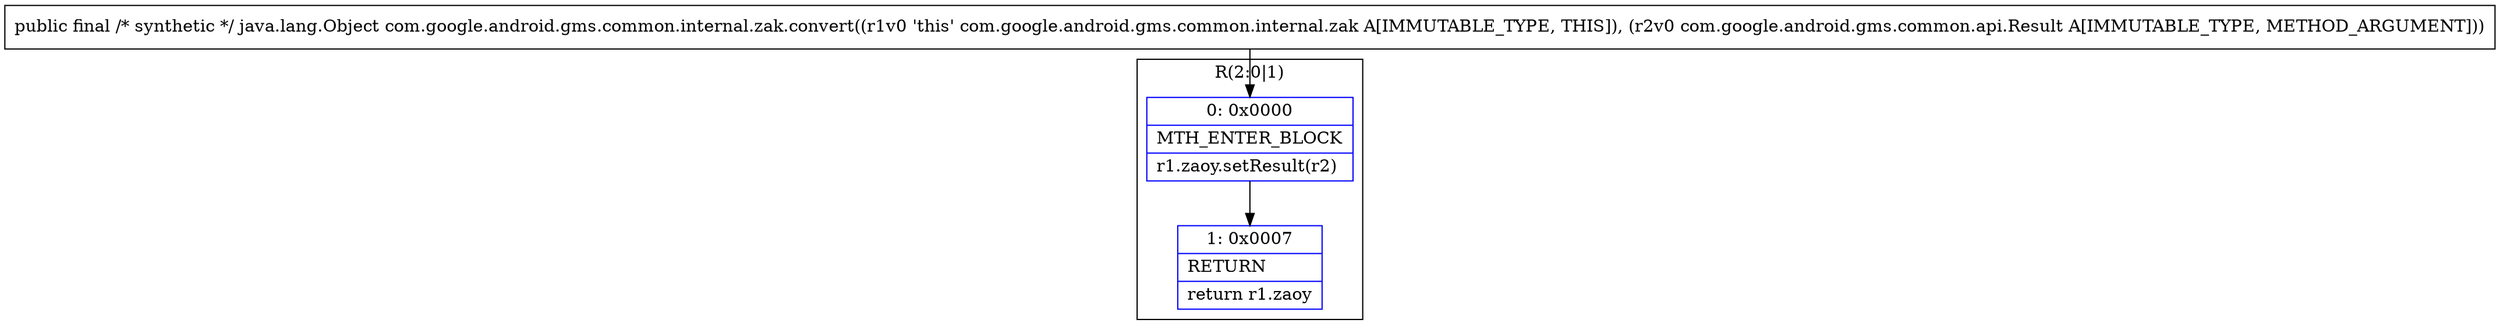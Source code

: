 digraph "CFG forcom.google.android.gms.common.internal.zak.convert(Lcom\/google\/android\/gms\/common\/api\/Result;)Ljava\/lang\/Object;" {
subgraph cluster_Region_2024675263 {
label = "R(2:0|1)";
node [shape=record,color=blue];
Node_0 [shape=record,label="{0\:\ 0x0000|MTH_ENTER_BLOCK\l|r1.zaoy.setResult(r2)\l}"];
Node_1 [shape=record,label="{1\:\ 0x0007|RETURN\l|return r1.zaoy\l}"];
}
MethodNode[shape=record,label="{public final \/* synthetic *\/ java.lang.Object com.google.android.gms.common.internal.zak.convert((r1v0 'this' com.google.android.gms.common.internal.zak A[IMMUTABLE_TYPE, THIS]), (r2v0 com.google.android.gms.common.api.Result A[IMMUTABLE_TYPE, METHOD_ARGUMENT])) }"];
MethodNode -> Node_0;
Node_0 -> Node_1;
}

